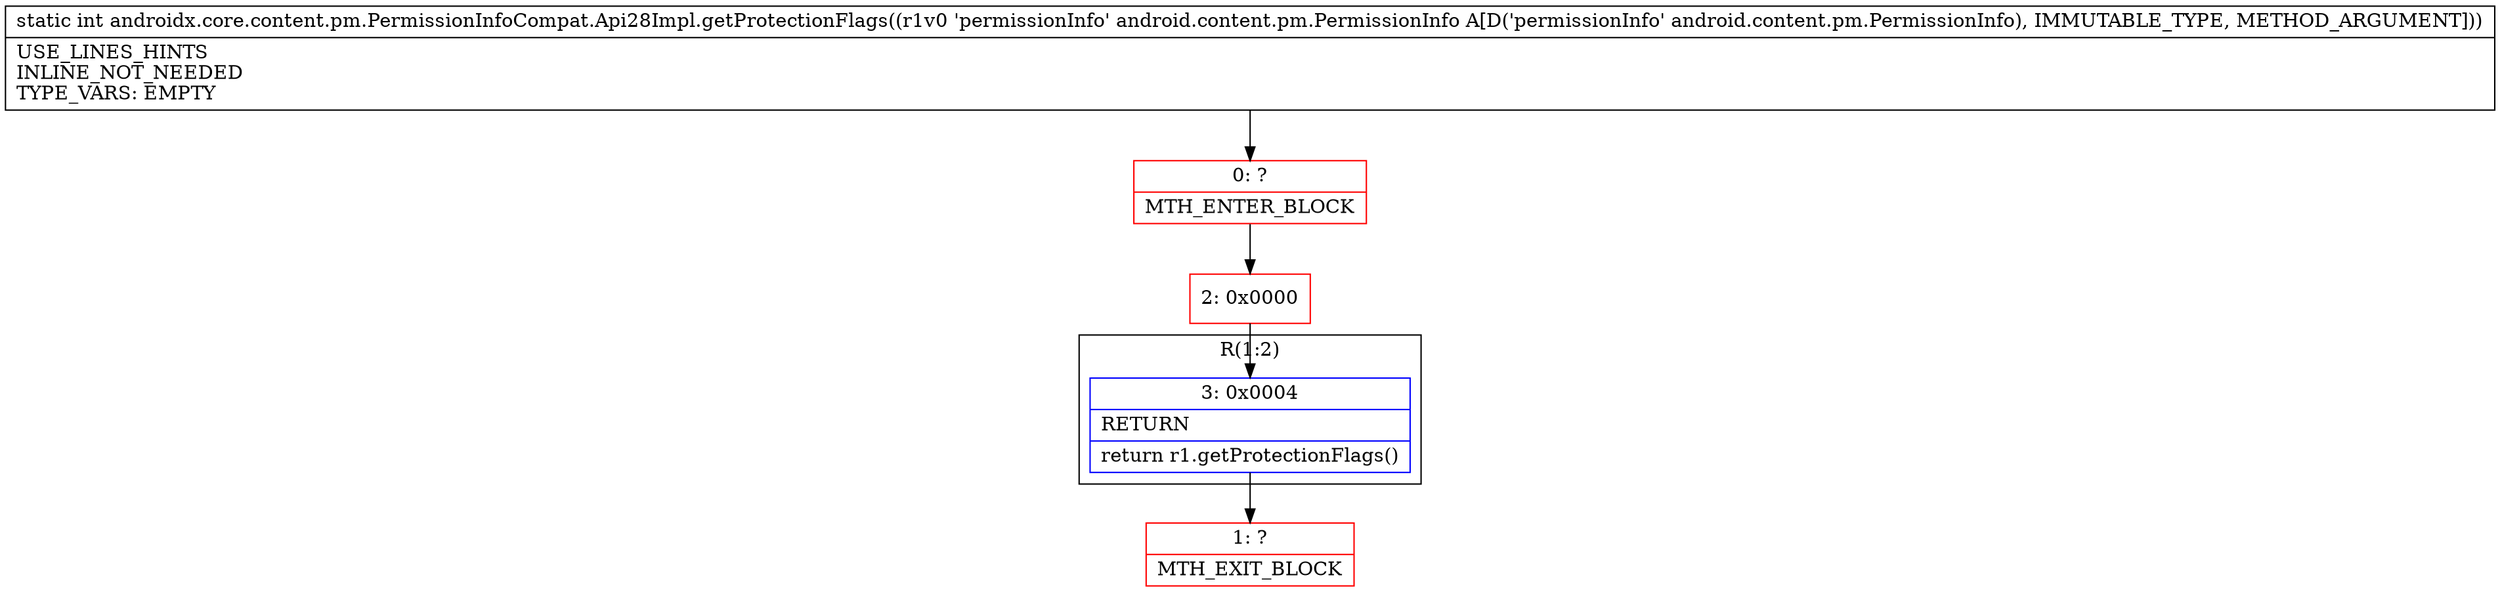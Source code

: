 digraph "CFG forandroidx.core.content.pm.PermissionInfoCompat.Api28Impl.getProtectionFlags(Landroid\/content\/pm\/PermissionInfo;)I" {
subgraph cluster_Region_1840753166 {
label = "R(1:2)";
node [shape=record,color=blue];
Node_3 [shape=record,label="{3\:\ 0x0004|RETURN\l|return r1.getProtectionFlags()\l}"];
}
Node_0 [shape=record,color=red,label="{0\:\ ?|MTH_ENTER_BLOCK\l}"];
Node_2 [shape=record,color=red,label="{2\:\ 0x0000}"];
Node_1 [shape=record,color=red,label="{1\:\ ?|MTH_EXIT_BLOCK\l}"];
MethodNode[shape=record,label="{static int androidx.core.content.pm.PermissionInfoCompat.Api28Impl.getProtectionFlags((r1v0 'permissionInfo' android.content.pm.PermissionInfo A[D('permissionInfo' android.content.pm.PermissionInfo), IMMUTABLE_TYPE, METHOD_ARGUMENT]))  | USE_LINES_HINTS\lINLINE_NOT_NEEDED\lTYPE_VARS: EMPTY\l}"];
MethodNode -> Node_0;Node_3 -> Node_1;
Node_0 -> Node_2;
Node_2 -> Node_3;
}

